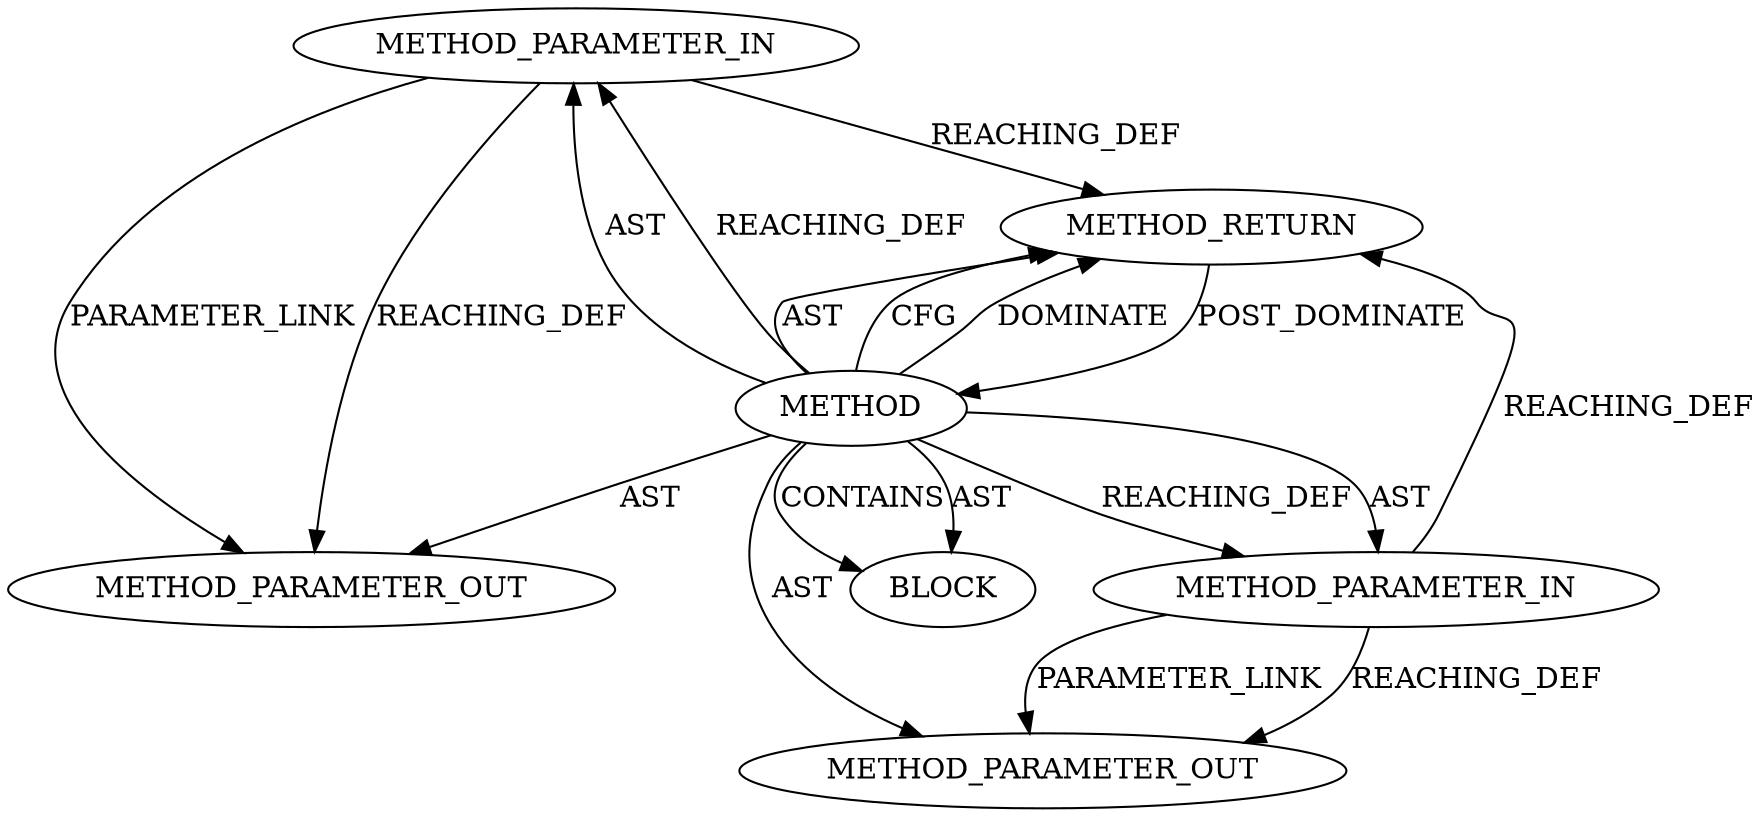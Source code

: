 digraph {
  13253 [label=METHOD_PARAMETER_OUT ORDER=2 CODE="p2" IS_VARIADIC=false TYPE_FULL_NAME="ANY" EVALUATION_STRATEGY="BY_VALUE" INDEX=2 NAME="p2"]
  13252 [label=METHOD_PARAMETER_OUT ORDER=1 CODE="p1" IS_VARIADIC=false TYPE_FULL_NAME="ANY" EVALUATION_STRATEGY="BY_VALUE" INDEX=1 NAME="p1"]
  11978 [label=METHOD_PARAMETER_IN ORDER=1 CODE="p1" IS_VARIADIC=false TYPE_FULL_NAME="ANY" EVALUATION_STRATEGY="BY_VALUE" INDEX=1 NAME="p1"]
  11980 [label=BLOCK ORDER=1 ARGUMENT_INDEX=1 CODE="<empty>" TYPE_FULL_NAME="ANY"]
  11981 [label=METHOD_RETURN ORDER=2 CODE="RET" TYPE_FULL_NAME="ANY" EVALUATION_STRATEGY="BY_VALUE"]
  11979 [label=METHOD_PARAMETER_IN ORDER=2 CODE="p2" IS_VARIADIC=false TYPE_FULL_NAME="ANY" EVALUATION_STRATEGY="BY_VALUE" INDEX=2 NAME="p2"]
  11977 [label=METHOD AST_PARENT_TYPE="NAMESPACE_BLOCK" AST_PARENT_FULL_NAME="<global>" ORDER=0 CODE="<empty>" FULL_NAME="<operator>.or" IS_EXTERNAL=true FILENAME="<empty>" SIGNATURE="" NAME="<operator>.or"]
  11979 -> 13253 [label=REACHING_DEF VARIABLE="p2"]
  11977 -> 11980 [label=CONTAINS ]
  11978 -> 13252 [label=REACHING_DEF VARIABLE="p1"]
  11978 -> 13252 [label=PARAMETER_LINK ]
  11977 -> 11981 [label=AST ]
  11977 -> 11980 [label=AST ]
  11979 -> 13253 [label=PARAMETER_LINK ]
  11977 -> 13253 [label=AST ]
  11981 -> 11977 [label=POST_DOMINATE ]
  11977 -> 13252 [label=AST ]
  11978 -> 11981 [label=REACHING_DEF VARIABLE="p1"]
  11977 -> 11981 [label=CFG ]
  11977 -> 11979 [label=AST ]
  11977 -> 11978 [label=REACHING_DEF VARIABLE=""]
  11977 -> 11981 [label=DOMINATE ]
  11977 -> 11979 [label=REACHING_DEF VARIABLE=""]
  11979 -> 11981 [label=REACHING_DEF VARIABLE="p2"]
  11977 -> 11978 [label=AST ]
}
